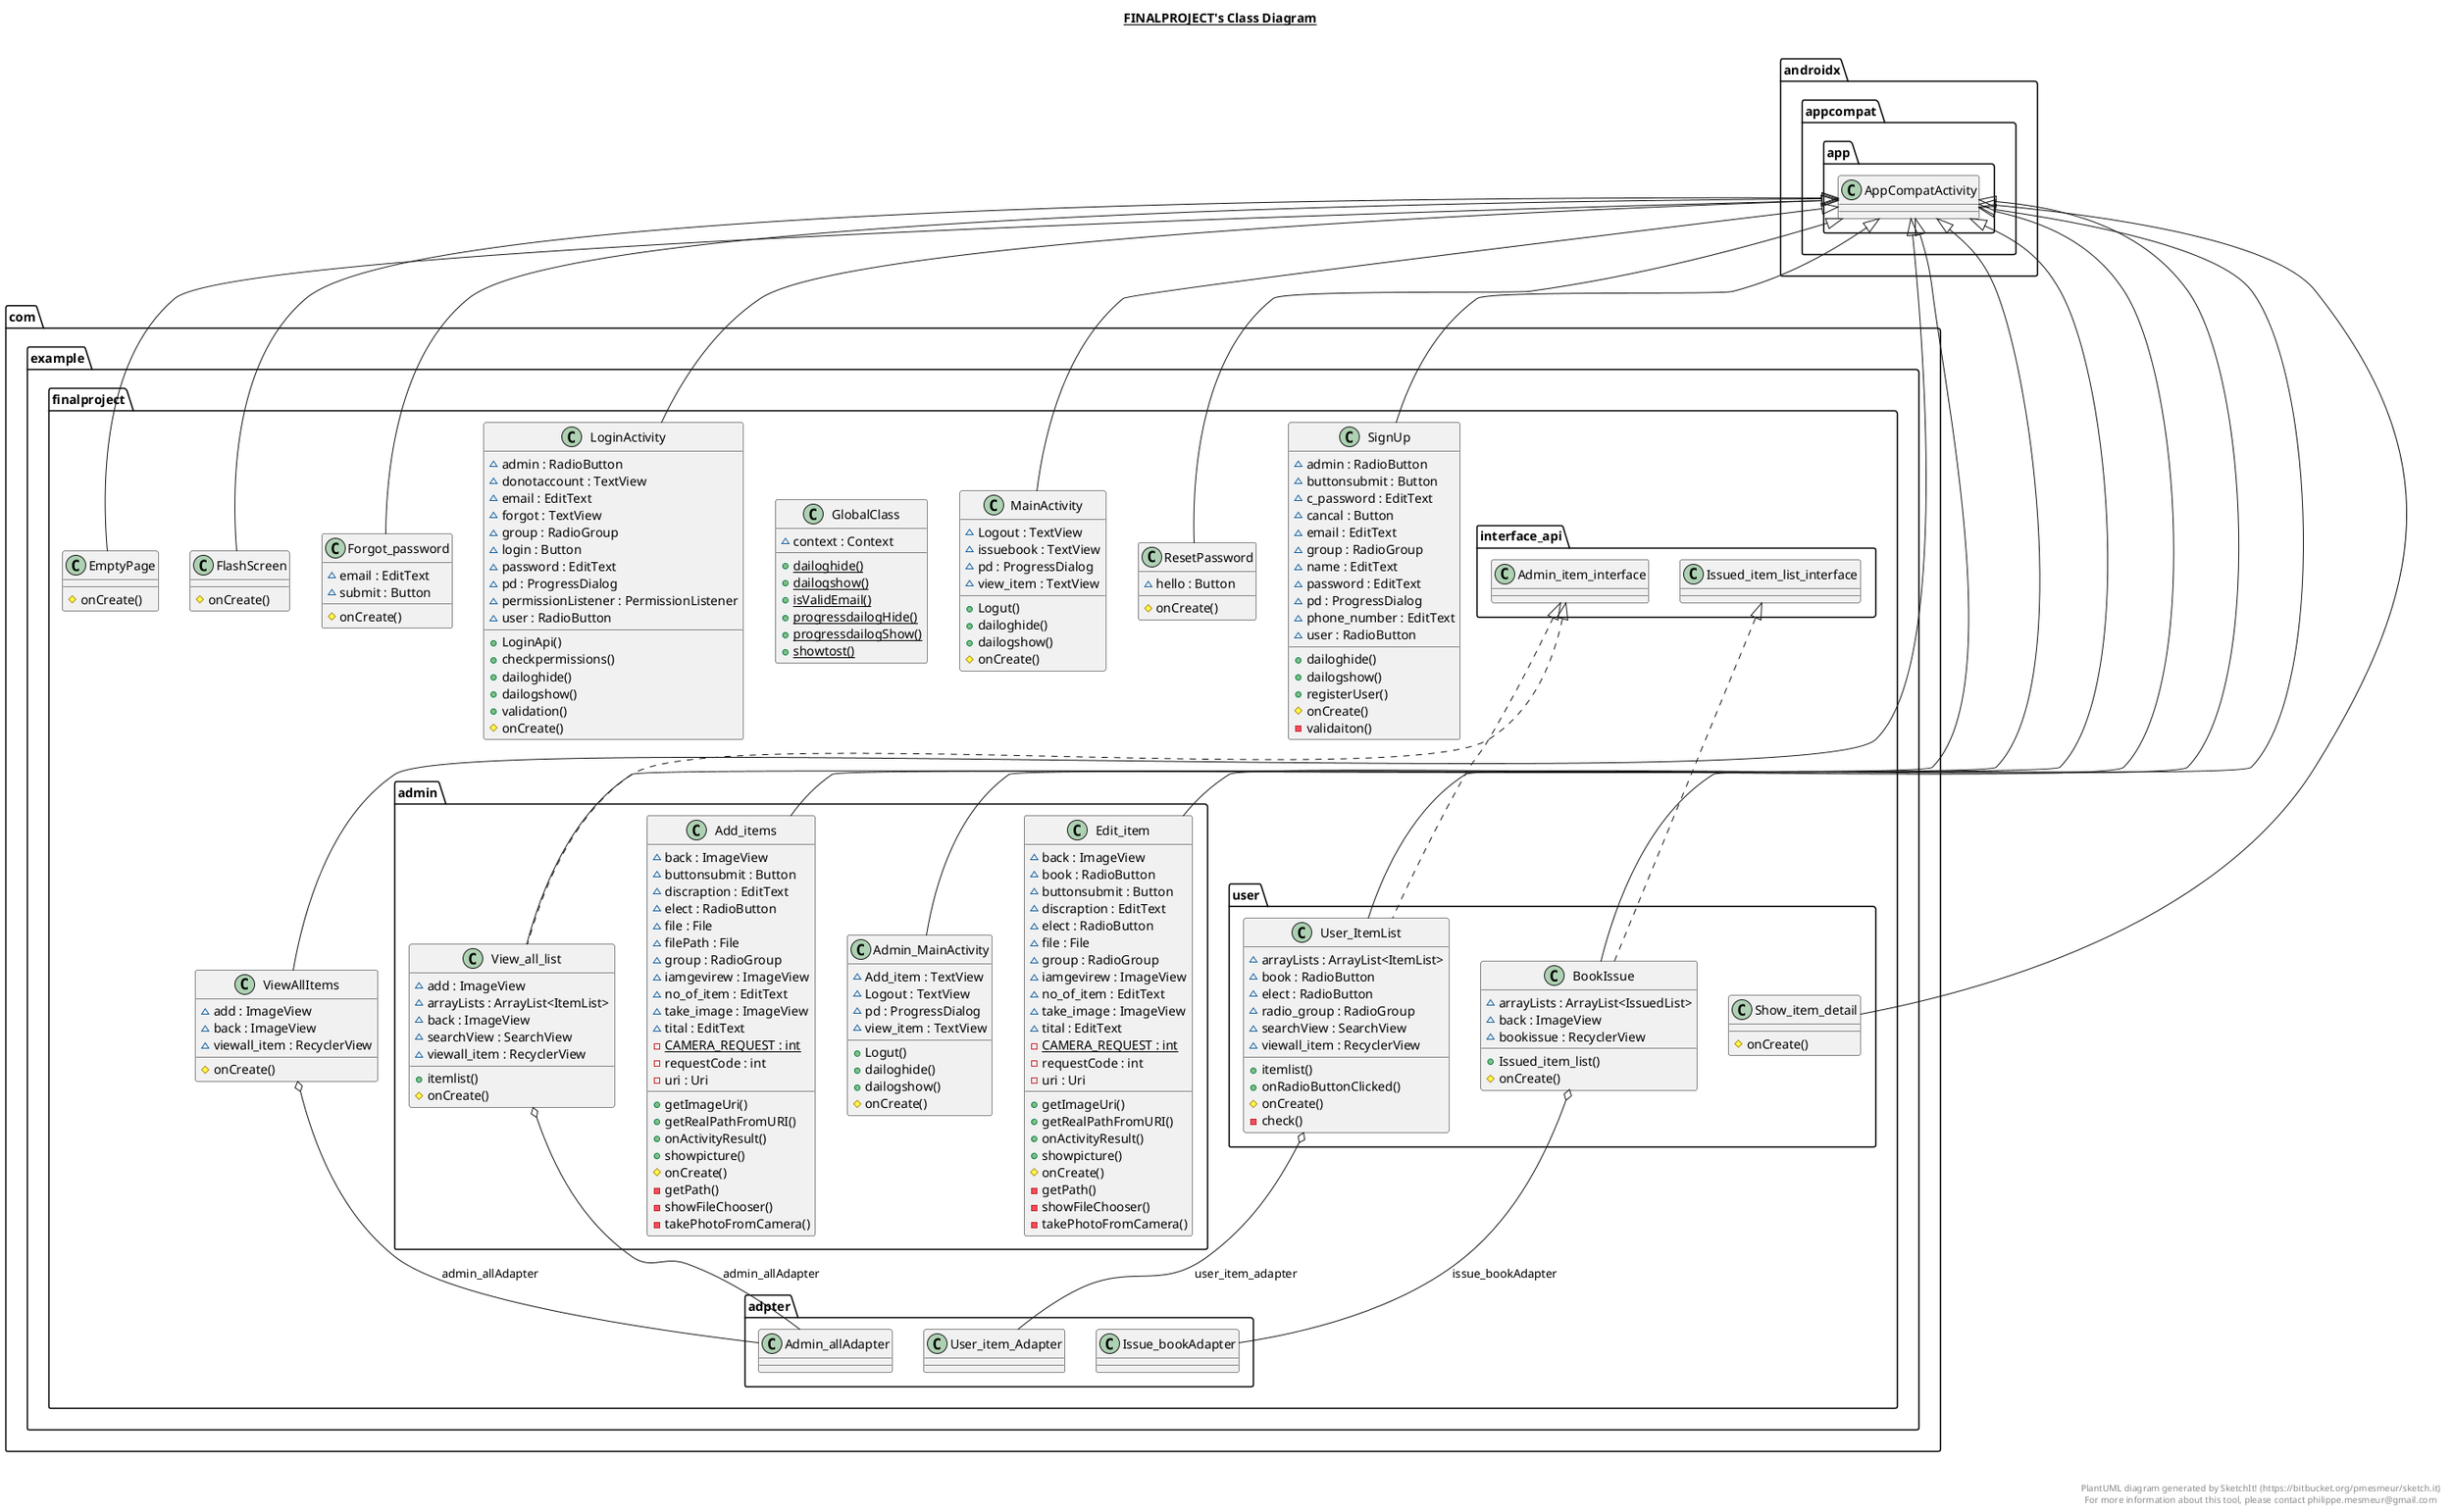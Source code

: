 @startuml

title __FINALPROJECT's Class Diagram__\n

  namespace com.example.finalproject {
    class com.example.finalproject.admin.Add_items {
        ~ back : ImageView
        ~ buttonsubmit : Button
        ~ discraption : EditText
        ~ elect : RadioButton
        ~ file : File
        ~ filePath : File
        ~ group : RadioGroup
        ~ iamgevirew : ImageView
        ~ no_of_item : EditText
        ~ take_image : ImageView
        ~ tital : EditText
        {static} - CAMERA_REQUEST : int
        - requestCode : int
        - uri : Uri
        + getImageUri()
        + getRealPathFromURI()
        + onActivityResult()
        + showpicture()
        # onCreate()
        - getPath()
        - showFileChooser()
        - takePhotoFromCamera()
    }
  }
  

  namespace com.example.finalproject {
    class com.example.finalproject.admin.Admin_MainActivity {
        ~ Add_item : TextView
        ~ Logout : TextView
        ~ pd : ProgressDialog
        ~ view_item : TextView
        + Logut()
        + dailoghide()
        + dailogshow()
        # onCreate()
    }
  }
  

  namespace com.example.finalproject {
    class com.example.finalproject.user.BookIssue {
        ~ arrayLists : ArrayList<IssuedList>
        ~ back : ImageView
        ~ bookissue : RecyclerView
        + Issued_item_list()
        # onCreate()
    }
  }
  

  namespace com.example.finalproject {
    class com.example.finalproject.admin.Edit_item {
        ~ back : ImageView
        ~ book : RadioButton
        ~ buttonsubmit : Button
        ~ discraption : EditText
        ~ elect : RadioButton
        ~ file : File
        ~ group : RadioGroup
        ~ iamgevirew : ImageView
        ~ no_of_item : EditText
        ~ take_image : ImageView
        ~ tital : EditText
        {static} - CAMERA_REQUEST : int
        - requestCode : int
        - uri : Uri
        + getImageUri()
        + getRealPathFromURI()
        + onActivityResult()
        + showpicture()
        # onCreate()
        - getPath()
        - showFileChooser()
        - takePhotoFromCamera()
    }
  }
  

  namespace com.example.finalproject {
    class com.example.finalproject.EmptyPage {
        # onCreate()
    }
  }
  

  namespace com.example.finalproject {
    class com.example.finalproject.FlashScreen {
        # onCreate()
    }
  }
  

  namespace com.example.finalproject {
    class com.example.finalproject.Forgot_password {
        ~ email : EditText
        ~ submit : Button
        # onCreate()
    }
  }
  

  namespace com.example.finalproject {
    class com.example.finalproject.GlobalClass {
        ~ context : Context
        {static} + dailoghide()
        {static} + dailogshow()
        {static} + isValidEmail()
        {static} + progressdailogHide()
        {static} + progressdailogShow()
        {static} + showtost()
    }
  }
  

  namespace com.example.finalproject {
    class com.example.finalproject.LoginActivity {
        ~ admin : RadioButton
        ~ donotaccount : TextView
        ~ email : EditText
        ~ forgot : TextView
        ~ group : RadioGroup
        ~ login : Button
        ~ password : EditText
        ~ pd : ProgressDialog
        ~ permissionListener : PermissionListener
        ~ user : RadioButton
        + LoginApi()
        + checkpermissions()
        + dailoghide()
        + dailogshow()
        + validation()
        # onCreate()
    }
  }
  

  namespace com.example.finalproject {
    class com.example.finalproject.MainActivity {
        ~ Logout : TextView
        ~ issuebook : TextView
        ~ pd : ProgressDialog
        ~ view_item : TextView
        + Logut()
        + dailoghide()
        + dailogshow()
        # onCreate()
    }
  }
  

  namespace com.example.finalproject {
    class com.example.finalproject.ResetPassword {
        ~ hello : Button
        # onCreate()
    }
  }
  

  namespace com.example.finalproject {
    class com.example.finalproject.user.Show_item_detail {
        # onCreate()
    }
  }
  

  namespace com.example.finalproject {
    class com.example.finalproject.SignUp {
        ~ admin : RadioButton
        ~ buttonsubmit : Button
        ~ c_password : EditText
        ~ cancal : Button
        ~ email : EditText
        ~ group : RadioGroup
        ~ name : EditText
        ~ password : EditText
        ~ pd : ProgressDialog
        ~ phone_number : EditText
        ~ user : RadioButton
        + dailoghide()
        + dailogshow()
        + registerUser()
        # onCreate()
        - validaiton()
    }
  }
  

  namespace com.example.finalproject {
    class com.example.finalproject.user.User_ItemList {
        ~ arrayLists : ArrayList<ItemList>
        ~ book : RadioButton
        ~ elect : RadioButton
        ~ radio_group : RadioGroup
        ~ searchView : SearchView
        ~ viewall_item : RecyclerView
        + itemlist()
        + onRadioButtonClicked()
        # onCreate()
        - check()
    }
  }
  

  namespace com.example.finalproject {
    class com.example.finalproject.ViewAllItems {
        ~ add : ImageView
        ~ back : ImageView
        ~ viewall_item : RecyclerView
        # onCreate()
    }
  }
  

  namespace com.example.finalproject {
    class com.example.finalproject.admin.View_all_list {
        ~ add : ImageView
        ~ arrayLists : ArrayList<ItemList>
        ~ back : ImageView
        ~ searchView : SearchView
        ~ viewall_item : RecyclerView
        + itemlist()
        # onCreate()
    }
  }
  

  com.example.finalproject.admin.Add_items -up-|> androidx.appcompat.app.AppCompatActivity
  com.example.finalproject.admin.Admin_MainActivity -up-|> androidx.appcompat.app.AppCompatActivity
  com.example.finalproject.user.BookIssue .up.|> com.example.finalproject.interface_api.Issued_item_list_interface
  com.example.finalproject.user.BookIssue -up-|> androidx.appcompat.app.AppCompatActivity
  com.example.finalproject.user.BookIssue o-- com.example.finalproject.adpter.Issue_bookAdapter : issue_bookAdapter
  com.example.finalproject.admin.Edit_item -up-|> androidx.appcompat.app.AppCompatActivity
  com.example.finalproject.EmptyPage -up-|> androidx.appcompat.app.AppCompatActivity
  com.example.finalproject.FlashScreen -up-|> androidx.appcompat.app.AppCompatActivity
  com.example.finalproject.Forgot_password -up-|> androidx.appcompat.app.AppCompatActivity
  com.example.finalproject.LoginActivity -up-|> androidx.appcompat.app.AppCompatActivity
  com.example.finalproject.MainActivity -up-|> androidx.appcompat.app.AppCompatActivity
  com.example.finalproject.ResetPassword -up-|> androidx.appcompat.app.AppCompatActivity
  com.example.finalproject.user.Show_item_detail -up-|> androidx.appcompat.app.AppCompatActivity
  com.example.finalproject.SignUp -up-|> androidx.appcompat.app.AppCompatActivity
  com.example.finalproject.user.User_ItemList .up.|> com.example.finalproject.interface_api.Admin_item_interface
  com.example.finalproject.user.User_ItemList -up-|> androidx.appcompat.app.AppCompatActivity
  com.example.finalproject.user.User_ItemList o-- com.example.finalproject.adpter.User_item_Adapter : user_item_adapter
  com.example.finalproject.ViewAllItems -up-|> androidx.appcompat.app.AppCompatActivity
  com.example.finalproject.ViewAllItems o-- com.example.finalproject.adpter.Admin_allAdapter : admin_allAdapter
  com.example.finalproject.admin.View_all_list .up.|> com.example.finalproject.interface_api.Admin_item_interface
  com.example.finalproject.admin.View_all_list -up-|> androidx.appcompat.app.AppCompatActivity
  com.example.finalproject.admin.View_all_list o-- com.example.finalproject.adpter.Admin_allAdapter : admin_allAdapter


right footer


PlantUML diagram generated by SketchIt! (https://bitbucket.org/pmesmeur/sketch.it)
For more information about this tool, please contact philippe.mesmeur@gmail.com
endfooter

@enduml
